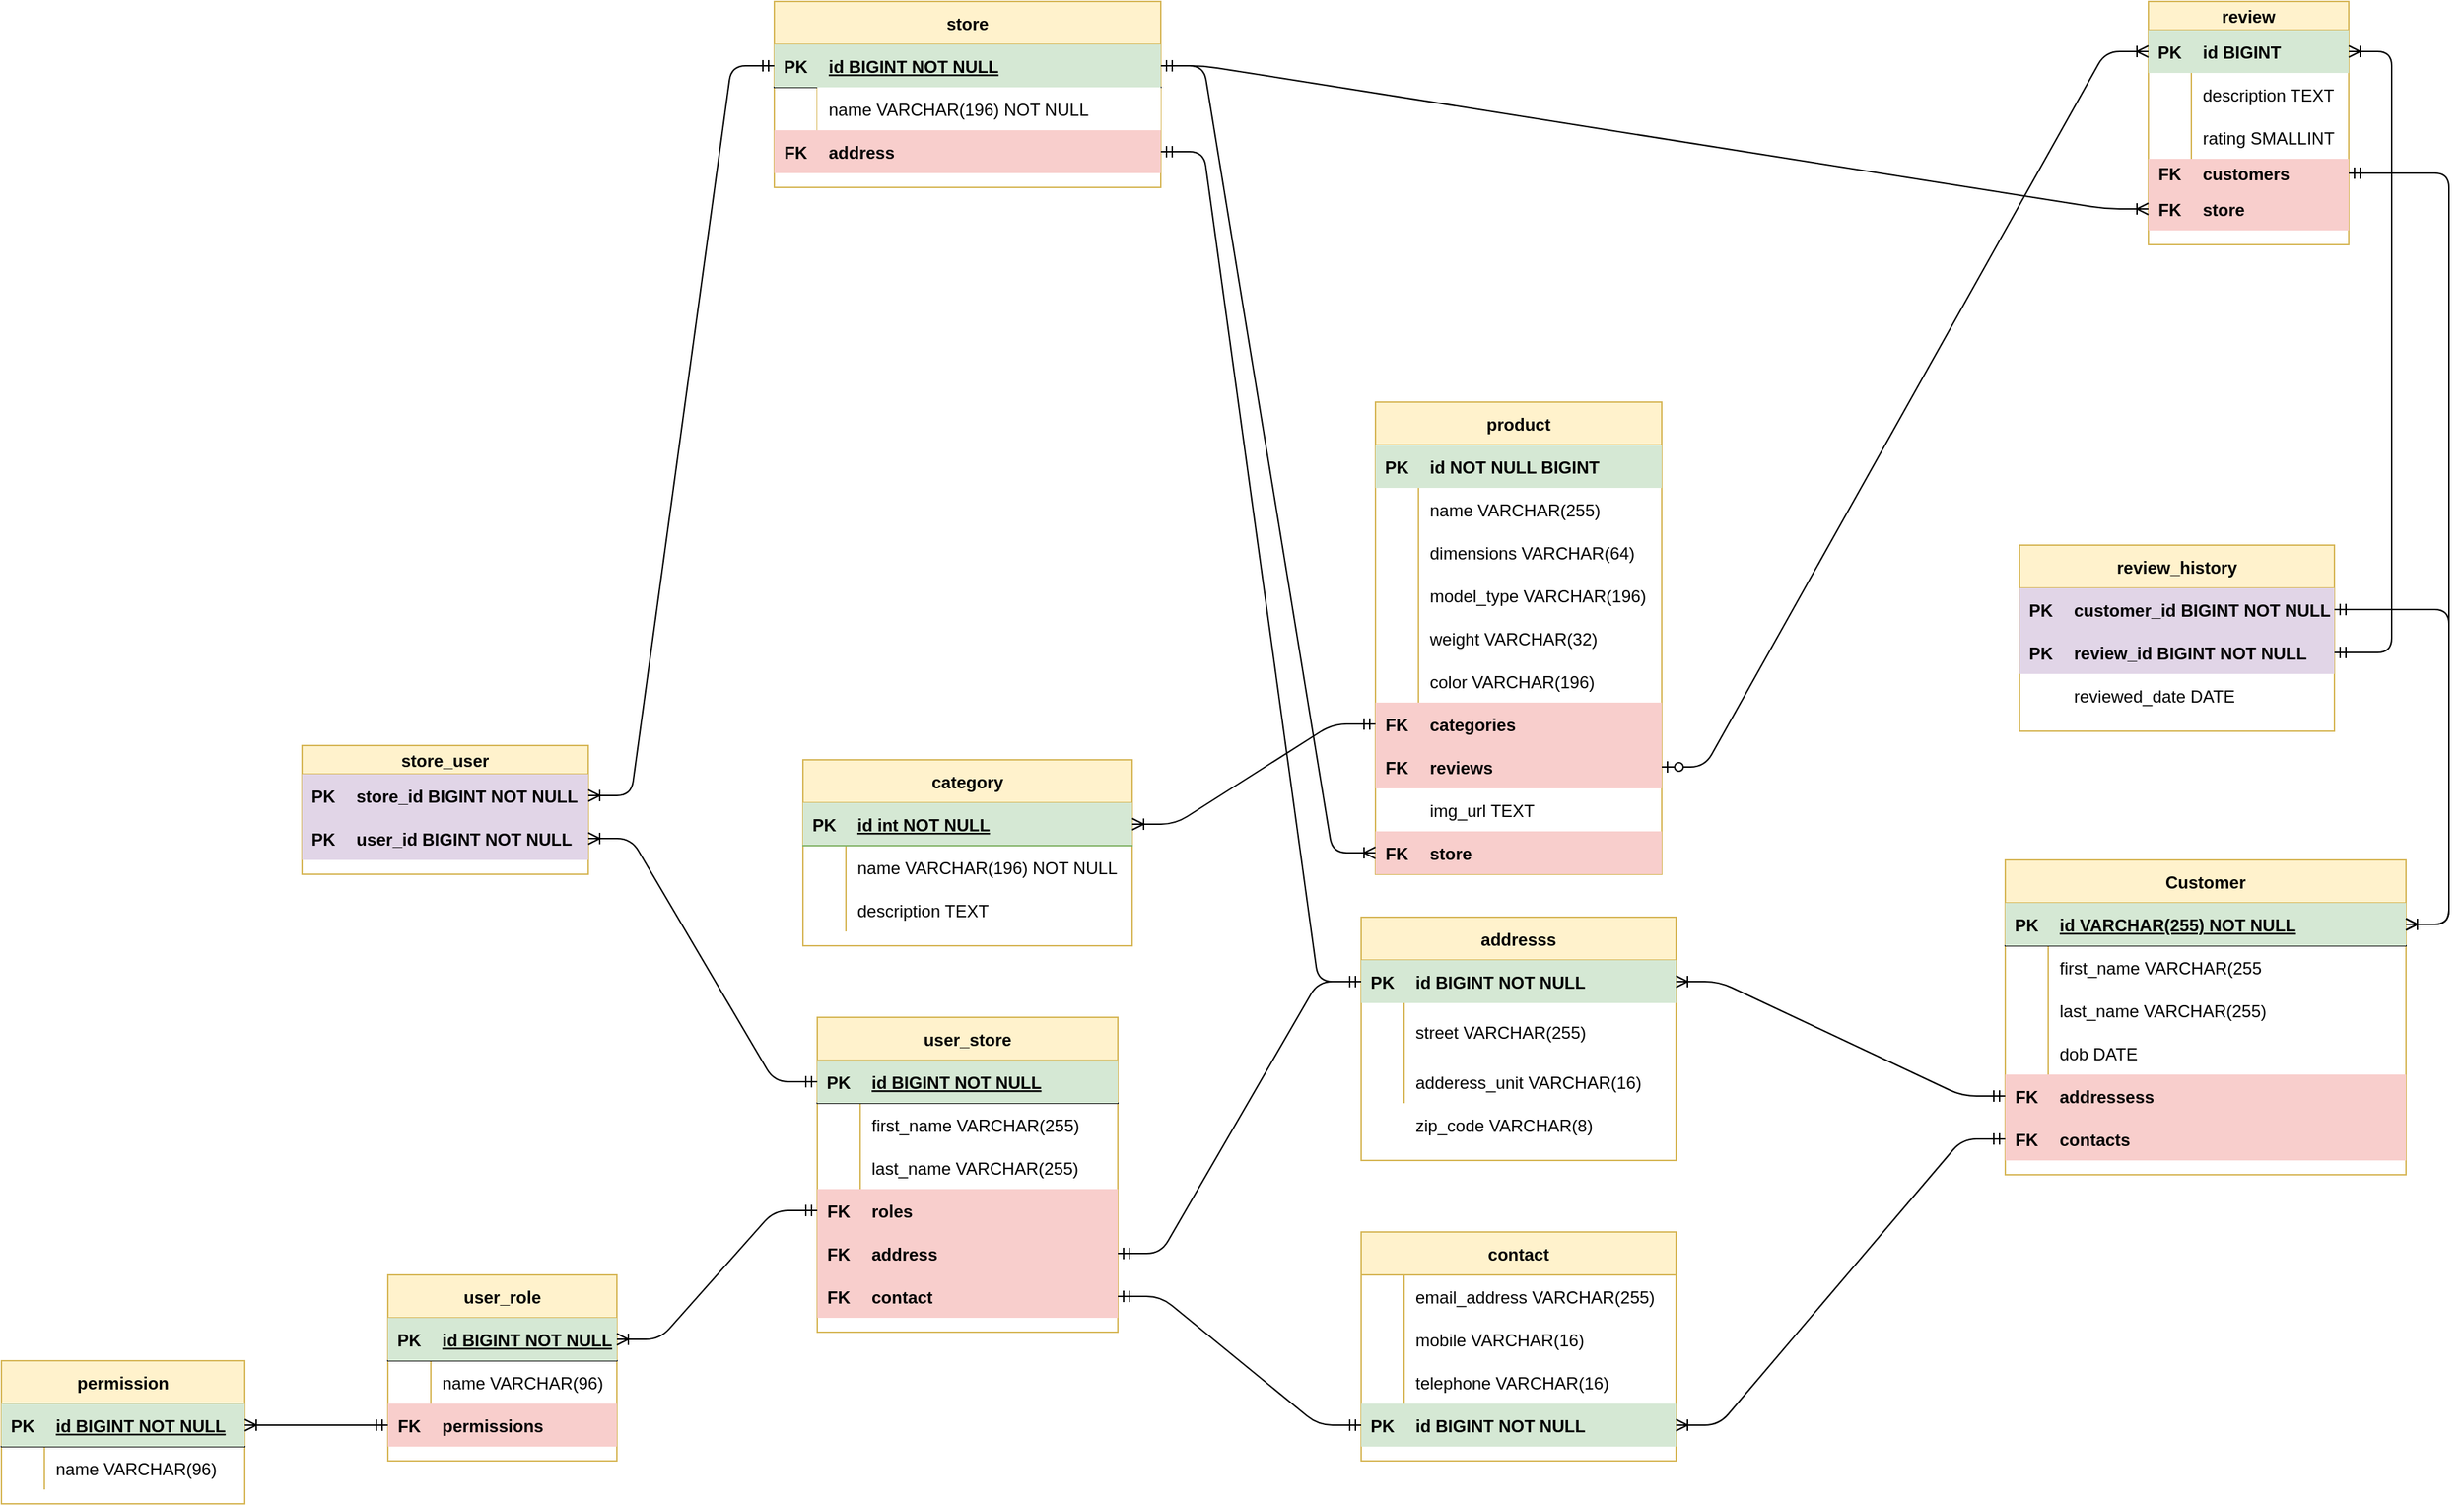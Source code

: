 <mxfile version="13.9.9" type="device"><diagram id="2jlcwQBsygNRrs9_Y77K" name="DB_Design"><mxGraphModel dx="3389" dy="2289" grid="1" gridSize="10" guides="1" tooltips="1" connect="1" arrows="1" fold="1" page="1" pageScale="1" pageWidth="850" pageHeight="1100" math="0" shadow="0"><root><mxCell id="0"/><mxCell id="1" parent="0"/><mxCell id="byvVROD0Q-H-dHgk9ZdR-1" value="Customer" style="shape=table;startSize=30;container=1;collapsible=1;childLayout=tableLayout;fixedRows=1;rowLines=0;fontStyle=1;align=center;resizeLast=1;fillColor=#fff2cc;strokeColor=#d6b656;" parent="1" vertex="1"><mxGeometry y="30" width="280" height="220" as="geometry"/></mxCell><mxCell id="byvVROD0Q-H-dHgk9ZdR-2" value="" style="shape=partialRectangle;collapsible=0;dropTarget=0;pointerEvents=0;fillColor=none;points=[[0,0.5],[1,0.5]];portConstraint=eastwest;top=0;left=0;right=0;bottom=1;" parent="byvVROD0Q-H-dHgk9ZdR-1" vertex="1"><mxGeometry y="30" width="280" height="30" as="geometry"/></mxCell><mxCell id="byvVROD0Q-H-dHgk9ZdR-3" value="PK" style="shape=partialRectangle;overflow=hidden;connectable=0;fillColor=#d5e8d4;top=0;left=0;bottom=0;right=0;fontStyle=1;strokeColor=#82b366;" parent="byvVROD0Q-H-dHgk9ZdR-2" vertex="1"><mxGeometry width="30" height="30" as="geometry"/></mxCell><mxCell id="byvVROD0Q-H-dHgk9ZdR-4" value="id VARCHAR(255) NOT NULL " style="shape=partialRectangle;overflow=hidden;connectable=0;fillColor=#d5e8d4;top=0;left=0;bottom=0;right=0;align=left;spacingLeft=6;fontStyle=5;strokeColor=#82b366;" parent="byvVROD0Q-H-dHgk9ZdR-2" vertex="1"><mxGeometry x="30" width="250" height="30" as="geometry"/></mxCell><mxCell id="byvVROD0Q-H-dHgk9ZdR-5" value="" style="shape=partialRectangle;collapsible=0;dropTarget=0;pointerEvents=0;fillColor=none;points=[[0,0.5],[1,0.5]];portConstraint=eastwest;top=0;left=0;right=0;bottom=0;" parent="byvVROD0Q-H-dHgk9ZdR-1" vertex="1"><mxGeometry y="60" width="280" height="30" as="geometry"/></mxCell><mxCell id="byvVROD0Q-H-dHgk9ZdR-6" value="" style="shape=partialRectangle;overflow=hidden;connectable=0;fillColor=none;top=0;left=0;bottom=0;right=0;" parent="byvVROD0Q-H-dHgk9ZdR-5" vertex="1"><mxGeometry width="30" height="30" as="geometry"/></mxCell><mxCell id="byvVROD0Q-H-dHgk9ZdR-7" value="first_name  VARCHAR(255" style="shape=partialRectangle;overflow=hidden;connectable=0;fillColor=none;top=0;left=0;bottom=0;right=0;align=left;spacingLeft=6;" parent="byvVROD0Q-H-dHgk9ZdR-5" vertex="1"><mxGeometry x="30" width="250" height="30" as="geometry"/></mxCell><mxCell id="byvVROD0Q-H-dHgk9ZdR-8" value="" style="shape=partialRectangle;collapsible=0;dropTarget=0;pointerEvents=0;fillColor=none;points=[[0,0.5],[1,0.5]];portConstraint=eastwest;top=0;left=0;right=0;bottom=0;" parent="byvVROD0Q-H-dHgk9ZdR-1" vertex="1"><mxGeometry y="90" width="280" height="30" as="geometry"/></mxCell><mxCell id="byvVROD0Q-H-dHgk9ZdR-9" value="" style="shape=partialRectangle;overflow=hidden;connectable=0;fillColor=none;top=0;left=0;bottom=0;right=0;" parent="byvVROD0Q-H-dHgk9ZdR-8" vertex="1"><mxGeometry width="30" height="30" as="geometry"/></mxCell><mxCell id="byvVROD0Q-H-dHgk9ZdR-10" value="last_name VARCHAR(255)" style="shape=partialRectangle;overflow=hidden;connectable=0;fillColor=none;top=0;left=0;bottom=0;right=0;align=left;spacingLeft=6;" parent="byvVROD0Q-H-dHgk9ZdR-8" vertex="1"><mxGeometry x="30" width="250" height="30" as="geometry"/></mxCell><mxCell id="byvVROD0Q-H-dHgk9ZdR-11" value="" style="shape=partialRectangle;collapsible=0;dropTarget=0;pointerEvents=0;fillColor=none;points=[[0,0.5],[1,0.5]];portConstraint=eastwest;top=0;left=0;right=0;bottom=0;" parent="byvVROD0Q-H-dHgk9ZdR-1" vertex="1"><mxGeometry y="120" width="280" height="30" as="geometry"/></mxCell><mxCell id="byvVROD0Q-H-dHgk9ZdR-12" value="" style="shape=partialRectangle;overflow=hidden;connectable=0;fillColor=none;top=0;left=0;bottom=0;right=0;" parent="byvVROD0Q-H-dHgk9ZdR-11" vertex="1"><mxGeometry width="30" height="30" as="geometry"/></mxCell><mxCell id="byvVROD0Q-H-dHgk9ZdR-13" value="dob DATE" style="shape=partialRectangle;overflow=hidden;connectable=0;fillColor=none;top=0;left=0;bottom=0;right=0;align=left;spacingLeft=6;" parent="byvVROD0Q-H-dHgk9ZdR-11" vertex="1"><mxGeometry x="30" width="250" height="30" as="geometry"/></mxCell><mxCell id="byvVROD0Q-H-dHgk9ZdR-14" value="" style="shape=partialRectangle;collapsible=0;dropTarget=0;pointerEvents=0;fillColor=none;points=[[0,0.5],[1,0.5]];portConstraint=eastwest;top=0;left=0;right=0;bottom=0;" parent="byvVROD0Q-H-dHgk9ZdR-1" vertex="1"><mxGeometry y="150" width="280" height="30" as="geometry"/></mxCell><mxCell id="byvVROD0Q-H-dHgk9ZdR-15" value="FK" style="shape=partialRectangle;overflow=hidden;connectable=0;fillColor=#f8cecc;top=0;left=0;bottom=0;right=0;fontStyle=1;strokeColor=#b85450;" parent="byvVROD0Q-H-dHgk9ZdR-14" vertex="1"><mxGeometry width="30" height="30" as="geometry"/></mxCell><mxCell id="byvVROD0Q-H-dHgk9ZdR-16" value="addressess" style="shape=partialRectangle;overflow=hidden;connectable=0;fillColor=#f8cecc;top=0;left=0;bottom=0;right=0;align=left;spacingLeft=6;strokeColor=#b85450;fontStyle=1" parent="byvVROD0Q-H-dHgk9ZdR-14" vertex="1"><mxGeometry x="30" width="250" height="30" as="geometry"/></mxCell><mxCell id="byvVROD0Q-H-dHgk9ZdR-17" value="" style="shape=partialRectangle;collapsible=0;dropTarget=0;pointerEvents=0;fillColor=none;points=[[0,0.5],[1,0.5]];portConstraint=eastwest;top=0;left=0;right=0;bottom=0;" parent="byvVROD0Q-H-dHgk9ZdR-1" vertex="1"><mxGeometry y="180" width="280" height="30" as="geometry"/></mxCell><mxCell id="byvVROD0Q-H-dHgk9ZdR-18" value="FK" style="shape=partialRectangle;overflow=hidden;connectable=0;fillColor=#f8cecc;top=0;left=0;bottom=0;right=0;fontStyle=1;strokeColor=#b85450;" parent="byvVROD0Q-H-dHgk9ZdR-17" vertex="1"><mxGeometry width="30" height="30" as="geometry"/></mxCell><mxCell id="byvVROD0Q-H-dHgk9ZdR-19" value="contacts" style="shape=partialRectangle;overflow=hidden;connectable=0;fillColor=#f8cecc;top=0;left=0;bottom=0;right=0;align=left;spacingLeft=6;strokeColor=#b85450;fontStyle=1" parent="byvVROD0Q-H-dHgk9ZdR-17" vertex="1"><mxGeometry x="30" width="250" height="30" as="geometry"/></mxCell><mxCell id="byvVROD0Q-H-dHgk9ZdR-20" value="addresss" style="shape=table;startSize=30;container=1;collapsible=1;childLayout=tableLayout;fixedRows=1;rowLines=0;fontStyle=1;align=center;resizeLast=1;fillColor=#fff2cc;strokeColor=#d6b656;" parent="1" vertex="1"><mxGeometry x="-450" y="70" width="220" height="170" as="geometry"/></mxCell><mxCell id="byvVROD0Q-H-dHgk9ZdR-21" value="" style="shape=partialRectangle;collapsible=0;dropTarget=0;pointerEvents=0;fillColor=none;points=[[0,0.5],[1,0.5]];portConstraint=eastwest;top=0;left=0;right=0;bottom=0;" parent="byvVROD0Q-H-dHgk9ZdR-20" vertex="1"><mxGeometry y="30" width="220" height="30" as="geometry"/></mxCell><mxCell id="byvVROD0Q-H-dHgk9ZdR-22" value="PK" style="shape=partialRectangle;overflow=hidden;connectable=0;fillColor=#d5e8d4;top=0;left=0;bottom=0;right=0;fontStyle=1;strokeColor=#82b366;" parent="byvVROD0Q-H-dHgk9ZdR-21" vertex="1"><mxGeometry width="30" height="30" as="geometry"/></mxCell><mxCell id="byvVROD0Q-H-dHgk9ZdR-23" value="id BIGINT NOT NULL" style="shape=partialRectangle;overflow=hidden;connectable=0;fillColor=#d5e8d4;top=0;left=0;bottom=0;right=0;align=left;spacingLeft=6;fontStyle=1;strokeColor=#82b366;" parent="byvVROD0Q-H-dHgk9ZdR-21" vertex="1"><mxGeometry x="30" width="190" height="30" as="geometry"/></mxCell><mxCell id="byvVROD0Q-H-dHgk9ZdR-24" value="" style="shape=partialRectangle;collapsible=0;dropTarget=0;pointerEvents=0;fillColor=none;points=[[0,0.5],[1,0.5]];portConstraint=eastwest;top=0;left=0;right=0;bottom=0;" parent="byvVROD0Q-H-dHgk9ZdR-20" vertex="1"><mxGeometry y="60" width="220" height="40" as="geometry"/></mxCell><mxCell id="byvVROD0Q-H-dHgk9ZdR-25" value="" style="shape=partialRectangle;overflow=hidden;connectable=0;fillColor=none;top=0;left=0;bottom=0;right=0;" parent="byvVROD0Q-H-dHgk9ZdR-24" vertex="1"><mxGeometry width="30" height="40" as="geometry"/></mxCell><mxCell id="byvVROD0Q-H-dHgk9ZdR-26" value="street VARCHAR(255)" style="shape=partialRectangle;overflow=hidden;connectable=0;fillColor=none;top=0;left=0;bottom=0;right=0;align=left;spacingLeft=6;" parent="byvVROD0Q-H-dHgk9ZdR-24" vertex="1"><mxGeometry x="30" width="190" height="40" as="geometry"/></mxCell><mxCell id="byvVROD0Q-H-dHgk9ZdR-27" value="" style="shape=partialRectangle;collapsible=0;dropTarget=0;pointerEvents=0;fillColor=none;points=[[0,0.5],[1,0.5]];portConstraint=eastwest;top=0;left=0;right=0;bottom=0;" parent="byvVROD0Q-H-dHgk9ZdR-20" vertex="1"><mxGeometry y="100" width="220" height="30" as="geometry"/></mxCell><mxCell id="byvVROD0Q-H-dHgk9ZdR-28" value="" style="shape=partialRectangle;overflow=hidden;connectable=0;fillColor=none;top=0;left=0;bottom=0;right=0;" parent="byvVROD0Q-H-dHgk9ZdR-27" vertex="1"><mxGeometry width="30" height="30" as="geometry"/></mxCell><mxCell id="byvVROD0Q-H-dHgk9ZdR-29" value="adderess_unit VARCHAR(16)" style="shape=partialRectangle;overflow=hidden;connectable=0;fillColor=none;top=0;left=0;bottom=0;right=0;align=left;spacingLeft=6;" parent="byvVROD0Q-H-dHgk9ZdR-27" vertex="1"><mxGeometry x="30" width="190" height="30" as="geometry"/></mxCell><mxCell id="byvVROD0Q-H-dHgk9ZdR-30" value="contact" style="shape=table;startSize=30;container=1;collapsible=1;childLayout=tableLayout;fixedRows=1;rowLines=0;fontStyle=1;align=center;resizeLast=1;fillColor=#fff2cc;strokeColor=#d6b656;" parent="1" vertex="1"><mxGeometry x="-450" y="290" width="220" height="160" as="geometry"/></mxCell><mxCell id="byvVROD0Q-H-dHgk9ZdR-31" value="" style="shape=partialRectangle;collapsible=0;dropTarget=0;pointerEvents=0;fillColor=none;points=[[0,0.5],[1,0.5]];portConstraint=eastwest;top=0;left=0;right=0;bottom=0;" parent="byvVROD0Q-H-dHgk9ZdR-30" vertex="1"><mxGeometry y="30" width="220" height="30" as="geometry"/></mxCell><mxCell id="byvVROD0Q-H-dHgk9ZdR-32" value="" style="shape=partialRectangle;overflow=hidden;connectable=0;fillColor=none;top=0;left=0;bottom=0;right=0;" parent="byvVROD0Q-H-dHgk9ZdR-31" vertex="1"><mxGeometry width="30" height="30" as="geometry"/></mxCell><mxCell id="byvVROD0Q-H-dHgk9ZdR-33" value="email_address VARCHAR(255)" style="shape=partialRectangle;overflow=hidden;connectable=0;fillColor=none;top=0;left=0;bottom=0;right=0;align=left;spacingLeft=6;" parent="byvVROD0Q-H-dHgk9ZdR-31" vertex="1"><mxGeometry x="30" width="190" height="30" as="geometry"/></mxCell><mxCell id="byvVROD0Q-H-dHgk9ZdR-34" value="" style="shape=partialRectangle;collapsible=0;dropTarget=0;pointerEvents=0;fillColor=none;points=[[0,0.5],[1,0.5]];portConstraint=eastwest;top=0;left=0;right=0;bottom=0;" parent="byvVROD0Q-H-dHgk9ZdR-30" vertex="1"><mxGeometry y="60" width="220" height="30" as="geometry"/></mxCell><mxCell id="byvVROD0Q-H-dHgk9ZdR-35" value="" style="shape=partialRectangle;overflow=hidden;connectable=0;fillColor=none;top=0;left=0;bottom=0;right=0;" parent="byvVROD0Q-H-dHgk9ZdR-34" vertex="1"><mxGeometry width="30" height="30" as="geometry"/></mxCell><mxCell id="byvVROD0Q-H-dHgk9ZdR-36" value="mobile VARCHAR(16)" style="shape=partialRectangle;overflow=hidden;connectable=0;fillColor=none;top=0;left=0;bottom=0;right=0;align=left;spacingLeft=6;" parent="byvVROD0Q-H-dHgk9ZdR-34" vertex="1"><mxGeometry x="30" width="190" height="30" as="geometry"/></mxCell><mxCell id="byvVROD0Q-H-dHgk9ZdR-37" value="" style="shape=partialRectangle;collapsible=0;dropTarget=0;pointerEvents=0;fillColor=none;points=[[0,0.5],[1,0.5]];portConstraint=eastwest;top=0;left=0;right=0;bottom=0;" parent="byvVROD0Q-H-dHgk9ZdR-30" vertex="1"><mxGeometry y="90" width="220" height="30" as="geometry"/></mxCell><mxCell id="byvVROD0Q-H-dHgk9ZdR-38" value="" style="shape=partialRectangle;overflow=hidden;connectable=0;fillColor=none;top=0;left=0;bottom=0;right=0;" parent="byvVROD0Q-H-dHgk9ZdR-37" vertex="1"><mxGeometry width="30" height="30" as="geometry"/></mxCell><mxCell id="byvVROD0Q-H-dHgk9ZdR-39" value="telephone VARCHAR(16)" style="shape=partialRectangle;overflow=hidden;connectable=0;fillColor=none;top=0;left=0;bottom=0;right=0;align=left;spacingLeft=6;" parent="byvVROD0Q-H-dHgk9ZdR-37" vertex="1"><mxGeometry x="30" width="190" height="30" as="geometry"/></mxCell><mxCell id="byvVROD0Q-H-dHgk9ZdR-40" value="" style="shape=partialRectangle;collapsible=0;dropTarget=0;pointerEvents=0;fillColor=none;points=[[0,0.5],[1,0.5]];portConstraint=eastwest;top=0;left=0;right=0;bottom=0;" parent="byvVROD0Q-H-dHgk9ZdR-30" vertex="1"><mxGeometry y="120" width="220" height="30" as="geometry"/></mxCell><mxCell id="byvVROD0Q-H-dHgk9ZdR-41" value="PK" style="shape=partialRectangle;overflow=hidden;connectable=0;fillColor=#d5e8d4;top=0;left=0;bottom=0;right=0;fontStyle=1;strokeColor=#82b366;" parent="byvVROD0Q-H-dHgk9ZdR-40" vertex="1"><mxGeometry width="30" height="30" as="geometry"/></mxCell><mxCell id="byvVROD0Q-H-dHgk9ZdR-42" value="id BIGINT NOT NULL" style="shape=partialRectangle;overflow=hidden;connectable=0;fillColor=#d5e8d4;top=0;left=0;bottom=0;right=0;align=left;spacingLeft=6;fontStyle=1;strokeColor=#82b366;" parent="byvVROD0Q-H-dHgk9ZdR-40" vertex="1"><mxGeometry x="30" width="190" height="30" as="geometry"/></mxCell><mxCell id="byvVROD0Q-H-dHgk9ZdR-43" value="product" style="shape=table;startSize=30;container=1;collapsible=1;childLayout=tableLayout;fixedRows=1;rowLines=0;fontStyle=1;align=center;resizeLast=1;fillColor=#fff2cc;strokeColor=#d6b656;" parent="1" vertex="1"><mxGeometry x="-440" y="-290" width="200" height="330" as="geometry"/></mxCell><mxCell id="byvVROD0Q-H-dHgk9ZdR-44" value="" style="shape=partialRectangle;collapsible=0;dropTarget=0;pointerEvents=0;fillColor=none;points=[[0,0.5],[1,0.5]];portConstraint=eastwest;top=0;left=0;right=0;bottom=0;" parent="byvVROD0Q-H-dHgk9ZdR-43" vertex="1"><mxGeometry y="30" width="200" height="30" as="geometry"/></mxCell><mxCell id="byvVROD0Q-H-dHgk9ZdR-45" value="PK" style="shape=partialRectangle;overflow=hidden;connectable=0;fillColor=#d5e8d4;top=0;left=0;bottom=0;right=0;fontStyle=1;strokeColor=#82b366;" parent="byvVROD0Q-H-dHgk9ZdR-44" vertex="1"><mxGeometry width="30" height="30" as="geometry"/></mxCell><mxCell id="byvVROD0Q-H-dHgk9ZdR-46" value="id NOT NULL BIGINT" style="shape=partialRectangle;overflow=hidden;connectable=0;fillColor=#d5e8d4;top=0;left=0;bottom=0;right=0;align=left;spacingLeft=6;fontStyle=1;strokeColor=#82b366;" parent="byvVROD0Q-H-dHgk9ZdR-44" vertex="1"><mxGeometry x="30" width="170" height="30" as="geometry"/></mxCell><mxCell id="byvVROD0Q-H-dHgk9ZdR-47" value="" style="shape=partialRectangle;collapsible=0;dropTarget=0;pointerEvents=0;fillColor=none;points=[[0,0.5],[1,0.5]];portConstraint=eastwest;top=0;left=0;right=0;bottom=0;" parent="byvVROD0Q-H-dHgk9ZdR-43" vertex="1"><mxGeometry y="60" width="200" height="30" as="geometry"/></mxCell><mxCell id="byvVROD0Q-H-dHgk9ZdR-48" value="" style="shape=partialRectangle;overflow=hidden;connectable=0;fillColor=none;top=0;left=0;bottom=0;right=0;" parent="byvVROD0Q-H-dHgk9ZdR-47" vertex="1"><mxGeometry width="30" height="30" as="geometry"/></mxCell><mxCell id="byvVROD0Q-H-dHgk9ZdR-49" value="name VARCHAR(255)" style="shape=partialRectangle;overflow=hidden;connectable=0;fillColor=none;top=0;left=0;bottom=0;right=0;align=left;spacingLeft=6;" parent="byvVROD0Q-H-dHgk9ZdR-47" vertex="1"><mxGeometry x="30" width="170" height="30" as="geometry"/></mxCell><mxCell id="byvVROD0Q-H-dHgk9ZdR-50" value="" style="shape=partialRectangle;collapsible=0;dropTarget=0;pointerEvents=0;fillColor=none;points=[[0,0.5],[1,0.5]];portConstraint=eastwest;top=0;left=0;right=0;bottom=0;" parent="byvVROD0Q-H-dHgk9ZdR-43" vertex="1"><mxGeometry y="90" width="200" height="30" as="geometry"/></mxCell><mxCell id="byvVROD0Q-H-dHgk9ZdR-51" value="" style="shape=partialRectangle;overflow=hidden;connectable=0;fillColor=none;top=0;left=0;bottom=0;right=0;" parent="byvVROD0Q-H-dHgk9ZdR-50" vertex="1"><mxGeometry width="30" height="30" as="geometry"/></mxCell><mxCell id="byvVROD0Q-H-dHgk9ZdR-52" value="dimensions VARCHAR(64)" style="shape=partialRectangle;overflow=hidden;connectable=0;fillColor=none;top=0;left=0;bottom=0;right=0;align=left;spacingLeft=6;" parent="byvVROD0Q-H-dHgk9ZdR-50" vertex="1"><mxGeometry x="30" width="170" height="30" as="geometry"/></mxCell><mxCell id="byvVROD0Q-H-dHgk9ZdR-53" value="" style="shape=partialRectangle;collapsible=0;dropTarget=0;pointerEvents=0;fillColor=none;points=[[0,0.5],[1,0.5]];portConstraint=eastwest;top=0;left=0;right=0;bottom=0;" parent="byvVROD0Q-H-dHgk9ZdR-43" vertex="1"><mxGeometry y="120" width="200" height="30" as="geometry"/></mxCell><mxCell id="byvVROD0Q-H-dHgk9ZdR-54" value="" style="shape=partialRectangle;overflow=hidden;connectable=0;fillColor=none;top=0;left=0;bottom=0;right=0;" parent="byvVROD0Q-H-dHgk9ZdR-53" vertex="1"><mxGeometry width="30" height="30" as="geometry"/></mxCell><mxCell id="byvVROD0Q-H-dHgk9ZdR-55" value="model_type VARCHAR(196)" style="shape=partialRectangle;overflow=hidden;connectable=0;fillColor=none;top=0;left=0;bottom=0;right=0;align=left;spacingLeft=6;" parent="byvVROD0Q-H-dHgk9ZdR-53" vertex="1"><mxGeometry x="30" width="170" height="30" as="geometry"/></mxCell><mxCell id="byvVROD0Q-H-dHgk9ZdR-56" value="" style="shape=partialRectangle;collapsible=0;dropTarget=0;pointerEvents=0;fillColor=none;points=[[0,0.5],[1,0.5]];portConstraint=eastwest;top=0;left=0;right=0;bottom=0;" parent="byvVROD0Q-H-dHgk9ZdR-43" vertex="1"><mxGeometry y="150" width="200" height="30" as="geometry"/></mxCell><mxCell id="byvVROD0Q-H-dHgk9ZdR-57" value="" style="shape=partialRectangle;overflow=hidden;connectable=0;fillColor=none;top=0;left=0;bottom=0;right=0;" parent="byvVROD0Q-H-dHgk9ZdR-56" vertex="1"><mxGeometry width="30" height="30" as="geometry"/></mxCell><mxCell id="byvVROD0Q-H-dHgk9ZdR-58" value="weight VARCHAR(32)" style="shape=partialRectangle;overflow=hidden;connectable=0;fillColor=none;top=0;left=0;bottom=0;right=0;align=left;spacingLeft=6;" parent="byvVROD0Q-H-dHgk9ZdR-56" vertex="1"><mxGeometry x="30" width="170" height="30" as="geometry"/></mxCell><mxCell id="byvVROD0Q-H-dHgk9ZdR-59" value="" style="shape=partialRectangle;collapsible=0;dropTarget=0;pointerEvents=0;fillColor=none;points=[[0,0.5],[1,0.5]];portConstraint=eastwest;top=0;left=0;right=0;bottom=0;" parent="byvVROD0Q-H-dHgk9ZdR-43" vertex="1"><mxGeometry y="180" width="200" height="30" as="geometry"/></mxCell><mxCell id="byvVROD0Q-H-dHgk9ZdR-60" value="" style="shape=partialRectangle;overflow=hidden;connectable=0;fillColor=none;top=0;left=0;bottom=0;right=0;" parent="byvVROD0Q-H-dHgk9ZdR-59" vertex="1"><mxGeometry width="30" height="30" as="geometry"/></mxCell><mxCell id="byvVROD0Q-H-dHgk9ZdR-61" value="color VARCHAR(196)" style="shape=partialRectangle;overflow=hidden;connectable=0;fillColor=none;top=0;left=0;bottom=0;right=0;align=left;spacingLeft=6;" parent="byvVROD0Q-H-dHgk9ZdR-59" vertex="1"><mxGeometry x="30" width="170" height="30" as="geometry"/></mxCell><mxCell id="byvVROD0Q-H-dHgk9ZdR-62" value="review" style="shape=table;startSize=20;container=1;collapsible=1;childLayout=tableLayout;fixedRows=1;rowLines=0;fontStyle=1;align=center;resizeLast=1;fillColor=#fff2cc;strokeColor=#d6b656;" parent="1" vertex="1"><mxGeometry x="100" y="-570" width="140" height="170" as="geometry"/></mxCell><mxCell id="byvVROD0Q-H-dHgk9ZdR-63" value="" style="shape=partialRectangle;collapsible=0;dropTarget=0;pointerEvents=0;fillColor=#d5e8d4;points=[[0,0.5],[1,0.5]];portConstraint=eastwest;top=0;left=0;right=0;bottom=0;strokeColor=#82b366;" parent="byvVROD0Q-H-dHgk9ZdR-62" vertex="1"><mxGeometry y="20" width="140" height="30" as="geometry"/></mxCell><mxCell id="byvVROD0Q-H-dHgk9ZdR-64" value="PK" style="shape=partialRectangle;overflow=hidden;connectable=0;fillColor=none;top=0;left=0;bottom=0;right=0;fontStyle=1" parent="byvVROD0Q-H-dHgk9ZdR-63" vertex="1"><mxGeometry width="30" height="30" as="geometry"/></mxCell><mxCell id="byvVROD0Q-H-dHgk9ZdR-65" value="id BIGINT" style="shape=partialRectangle;overflow=hidden;connectable=0;fillColor=none;top=0;left=0;bottom=0;right=0;align=left;spacingLeft=6;fontStyle=1" parent="byvVROD0Q-H-dHgk9ZdR-63" vertex="1"><mxGeometry x="30" width="110" height="30" as="geometry"/></mxCell><mxCell id="byvVROD0Q-H-dHgk9ZdR-66" value="" style="shape=partialRectangle;collapsible=0;dropTarget=0;pointerEvents=0;fillColor=none;points=[[0,0.5],[1,0.5]];portConstraint=eastwest;top=0;left=0;right=0;bottom=0;" parent="byvVROD0Q-H-dHgk9ZdR-62" vertex="1"><mxGeometry y="50" width="140" height="30" as="geometry"/></mxCell><mxCell id="byvVROD0Q-H-dHgk9ZdR-67" value="" style="shape=partialRectangle;overflow=hidden;connectable=0;fillColor=none;top=0;left=0;bottom=0;right=0;" parent="byvVROD0Q-H-dHgk9ZdR-66" vertex="1"><mxGeometry width="30" height="30" as="geometry"/></mxCell><mxCell id="byvVROD0Q-H-dHgk9ZdR-68" value="description TEXT" style="shape=partialRectangle;overflow=hidden;connectable=0;fillColor=none;top=0;left=0;bottom=0;right=0;align=left;spacingLeft=6;" parent="byvVROD0Q-H-dHgk9ZdR-66" vertex="1"><mxGeometry x="30" width="110" height="30" as="geometry"/></mxCell><mxCell id="byvVROD0Q-H-dHgk9ZdR-69" value="" style="shape=partialRectangle;collapsible=0;dropTarget=0;pointerEvents=0;fillColor=none;points=[[0,0.5],[1,0.5]];portConstraint=eastwest;top=0;left=0;right=0;bottom=0;" parent="byvVROD0Q-H-dHgk9ZdR-62" vertex="1"><mxGeometry y="80" width="140" height="30" as="geometry"/></mxCell><mxCell id="byvVROD0Q-H-dHgk9ZdR-70" value="" style="shape=partialRectangle;overflow=hidden;connectable=0;fillColor=none;top=0;left=0;bottom=0;right=0;" parent="byvVROD0Q-H-dHgk9ZdR-69" vertex="1"><mxGeometry width="30" height="30" as="geometry"/></mxCell><mxCell id="byvVROD0Q-H-dHgk9ZdR-71" value="rating SMALLINT" style="shape=partialRectangle;overflow=hidden;connectable=0;fillColor=none;top=0;left=0;bottom=0;right=0;align=left;spacingLeft=6;" parent="byvVROD0Q-H-dHgk9ZdR-69" vertex="1"><mxGeometry x="30" width="110" height="30" as="geometry"/></mxCell><mxCell id="byvVROD0Q-H-dHgk9ZdR-72" value="" style="shape=partialRectangle;collapsible=0;dropTarget=0;pointerEvents=0;fillColor=none;points=[[0,0.5],[1,0.5]];portConstraint=eastwest;top=0;left=0;right=0;bottom=0;" parent="byvVROD0Q-H-dHgk9ZdR-62" vertex="1"><mxGeometry y="110" width="140" height="20" as="geometry"/></mxCell><mxCell id="byvVROD0Q-H-dHgk9ZdR-73" value="FK" style="shape=partialRectangle;overflow=hidden;connectable=0;fillColor=#f8cecc;top=0;left=0;bottom=0;right=0;strokeColor=#b85450;fontStyle=1" parent="byvVROD0Q-H-dHgk9ZdR-72" vertex="1"><mxGeometry width="30" height="20" as="geometry"/></mxCell><mxCell id="byvVROD0Q-H-dHgk9ZdR-74" value="customers" style="shape=partialRectangle;overflow=hidden;connectable=0;fillColor=#f8cecc;top=0;left=0;bottom=0;right=0;align=left;spacingLeft=6;strokeColor=#b85450;fontStyle=1" parent="byvVROD0Q-H-dHgk9ZdR-72" vertex="1"><mxGeometry x="30" width="110" height="20" as="geometry"/></mxCell><mxCell id="byvVROD0Q-H-dHgk9ZdR-78" value="" style="edgeStyle=entityRelationEdgeStyle;fontSize=12;html=1;endArrow=ERoneToMany;startArrow=ERmandOne;exitX=0;exitY=0.5;exitDx=0;exitDy=0;entryX=1;entryY=0.5;entryDx=0;entryDy=0;" parent="1" source="byvVROD0Q-H-dHgk9ZdR-14" target="byvVROD0Q-H-dHgk9ZdR-21" edge="1"><mxGeometry width="100" height="100" relative="1" as="geometry"><mxPoint x="380" y="380" as="sourcePoint"/><mxPoint x="-90" y="90" as="targetPoint"/></mxGeometry></mxCell><mxCell id="byvVROD0Q-H-dHgk9ZdR-79" value="" style="edgeStyle=entityRelationEdgeStyle;fontSize=12;html=1;endArrow=ERoneToMany;startArrow=ERmandOne;exitX=0;exitY=0.5;exitDx=0;exitDy=0;entryX=1;entryY=0.5;entryDx=0;entryDy=0;" parent="1" source="byvVROD0Q-H-dHgk9ZdR-17" target="byvVROD0Q-H-dHgk9ZdR-40" edge="1"><mxGeometry width="100" height="100" relative="1" as="geometry"><mxPoint x="460" y="85" as="sourcePoint"/><mxPoint x="-90" y="400" as="targetPoint"/></mxGeometry></mxCell><mxCell id="byvVROD0Q-H-dHgk9ZdR-87" value="" style="edgeStyle=entityRelationEdgeStyle;fontSize=12;html=1;endArrow=ERoneToMany;startArrow=ERmandOne;" parent="1" source="byvVROD0Q-H-dHgk9ZdR-72" target="byvVROD0Q-H-dHgk9ZdR-2" edge="1"><mxGeometry width="100" height="100" relative="1" as="geometry"><mxPoint x="280" y="75" as="sourcePoint"/><mxPoint x="400" y="-290" as="targetPoint"/></mxGeometry></mxCell><mxCell id="byvVROD0Q-H-dHgk9ZdR-88" value="" style="edgeStyle=entityRelationEdgeStyle;fontSize=12;html=1;endArrow=ERoneToMany;startArrow=ERzeroToOne;entryX=0;entryY=0.5;entryDx=0;entryDy=0;" parent="1" source="byvVROD0Q-H-dHgk9ZdR-160" target="byvVROD0Q-H-dHgk9ZdR-63" edge="1"><mxGeometry width="100" height="100" relative="1" as="geometry"><mxPoint x="10" y="100" as="sourcePoint"/><mxPoint x="40" y="-275.0" as="targetPoint"/></mxGeometry></mxCell><mxCell id="byvVROD0Q-H-dHgk9ZdR-89" value="user_store" style="shape=table;startSize=30;container=1;collapsible=1;childLayout=tableLayout;fixedRows=1;rowLines=0;fontStyle=1;align=center;resizeLast=1;fillColor=#fff2cc;strokeColor=#d6b656;" parent="1" vertex="1"><mxGeometry x="-830" y="140" width="210" height="220" as="geometry"/></mxCell><mxCell id="byvVROD0Q-H-dHgk9ZdR-90" value="" style="shape=partialRectangle;collapsible=0;dropTarget=0;pointerEvents=0;fillColor=none;points=[[0,0.5],[1,0.5]];portConstraint=eastwest;top=0;left=0;right=0;bottom=1;" parent="byvVROD0Q-H-dHgk9ZdR-89" vertex="1"><mxGeometry y="30" width="210" height="30" as="geometry"/></mxCell><mxCell id="byvVROD0Q-H-dHgk9ZdR-91" value="PK" style="shape=partialRectangle;overflow=hidden;connectable=0;fillColor=#d5e8d4;top=0;left=0;bottom=0;right=0;fontStyle=1;strokeColor=#82b366;" parent="byvVROD0Q-H-dHgk9ZdR-90" vertex="1"><mxGeometry width="30" height="30" as="geometry"/></mxCell><mxCell id="byvVROD0Q-H-dHgk9ZdR-92" value="id BIGINT NOT NULL " style="shape=partialRectangle;overflow=hidden;connectable=0;fillColor=#d5e8d4;top=0;left=0;bottom=0;right=0;align=left;spacingLeft=6;fontStyle=5;strokeColor=#82b366;" parent="byvVROD0Q-H-dHgk9ZdR-90" vertex="1"><mxGeometry x="30" width="180" height="30" as="geometry"/></mxCell><mxCell id="byvVROD0Q-H-dHgk9ZdR-93" value="" style="shape=partialRectangle;collapsible=0;dropTarget=0;pointerEvents=0;fillColor=none;points=[[0,0.5],[1,0.5]];portConstraint=eastwest;top=0;left=0;right=0;bottom=0;" parent="byvVROD0Q-H-dHgk9ZdR-89" vertex="1"><mxGeometry y="60" width="210" height="30" as="geometry"/></mxCell><mxCell id="byvVROD0Q-H-dHgk9ZdR-94" value="" style="shape=partialRectangle;overflow=hidden;connectable=0;fillColor=none;top=0;left=0;bottom=0;right=0;" parent="byvVROD0Q-H-dHgk9ZdR-93" vertex="1"><mxGeometry width="30" height="30" as="geometry"/></mxCell><mxCell id="byvVROD0Q-H-dHgk9ZdR-95" value="first_name VARCHAR(255)" style="shape=partialRectangle;overflow=hidden;connectable=0;fillColor=none;top=0;left=0;bottom=0;right=0;align=left;spacingLeft=6;" parent="byvVROD0Q-H-dHgk9ZdR-93" vertex="1"><mxGeometry x="30" width="180" height="30" as="geometry"/></mxCell><mxCell id="byvVROD0Q-H-dHgk9ZdR-96" value="" style="shape=partialRectangle;collapsible=0;dropTarget=0;pointerEvents=0;fillColor=none;points=[[0,0.5],[1,0.5]];portConstraint=eastwest;top=0;left=0;right=0;bottom=0;" parent="byvVROD0Q-H-dHgk9ZdR-89" vertex="1"><mxGeometry y="90" width="210" height="30" as="geometry"/></mxCell><mxCell id="byvVROD0Q-H-dHgk9ZdR-97" value="" style="shape=partialRectangle;overflow=hidden;connectable=0;fillColor=none;top=0;left=0;bottom=0;right=0;" parent="byvVROD0Q-H-dHgk9ZdR-96" vertex="1"><mxGeometry width="30" height="30" as="geometry"/></mxCell><mxCell id="byvVROD0Q-H-dHgk9ZdR-98" value="last_name VARCHAR(255)" style="shape=partialRectangle;overflow=hidden;connectable=0;fillColor=none;top=0;left=0;bottom=0;right=0;align=left;spacingLeft=6;" parent="byvVROD0Q-H-dHgk9ZdR-96" vertex="1"><mxGeometry x="30" width="180" height="30" as="geometry"/></mxCell><mxCell id="byvVROD0Q-H-dHgk9ZdR-99" value="" style="shape=partialRectangle;collapsible=0;dropTarget=0;pointerEvents=0;fillColor=none;points=[[0,0.5],[1,0.5]];portConstraint=eastwest;top=0;left=0;right=0;bottom=0;" parent="byvVROD0Q-H-dHgk9ZdR-89" vertex="1"><mxGeometry y="120" width="210" height="30" as="geometry"/></mxCell><mxCell id="byvVROD0Q-H-dHgk9ZdR-100" value="FK" style="shape=partialRectangle;overflow=hidden;connectable=0;fillColor=#f8cecc;top=0;left=0;bottom=0;right=0;strokeColor=#b85450;fontStyle=1" parent="byvVROD0Q-H-dHgk9ZdR-99" vertex="1"><mxGeometry width="30" height="30" as="geometry"/></mxCell><mxCell id="byvVROD0Q-H-dHgk9ZdR-101" value="roles" style="shape=partialRectangle;overflow=hidden;connectable=0;fillColor=#f8cecc;top=0;left=0;bottom=0;right=0;align=left;spacingLeft=6;strokeColor=#b85450;fontStyle=1" parent="byvVROD0Q-H-dHgk9ZdR-99" vertex="1"><mxGeometry x="30" width="180" height="30" as="geometry"/></mxCell><mxCell id="byvVROD0Q-H-dHgk9ZdR-102" value="" style="shape=partialRectangle;collapsible=0;dropTarget=0;pointerEvents=0;fillColor=none;points=[[0,0.5],[1,0.5]];portConstraint=eastwest;top=0;left=0;right=0;bottom=0;" parent="byvVROD0Q-H-dHgk9ZdR-89" vertex="1"><mxGeometry y="150" width="210" height="30" as="geometry"/></mxCell><mxCell id="byvVROD0Q-H-dHgk9ZdR-103" value="FK" style="shape=partialRectangle;overflow=hidden;connectable=0;fillColor=#f8cecc;top=0;left=0;bottom=0;right=0;strokeColor=#b85450;fontStyle=1" parent="byvVROD0Q-H-dHgk9ZdR-102" vertex="1"><mxGeometry width="30" height="30" as="geometry"/></mxCell><mxCell id="byvVROD0Q-H-dHgk9ZdR-104" value="address" style="shape=partialRectangle;overflow=hidden;connectable=0;fillColor=#f8cecc;top=0;left=0;bottom=0;right=0;align=left;spacingLeft=6;strokeColor=#b85450;fontStyle=1" parent="byvVROD0Q-H-dHgk9ZdR-102" vertex="1"><mxGeometry x="30" width="180" height="30" as="geometry"/></mxCell><mxCell id="byvVROD0Q-H-dHgk9ZdR-105" value="" style="shape=partialRectangle;collapsible=0;dropTarget=0;pointerEvents=0;fillColor=none;points=[[0,0.5],[1,0.5]];portConstraint=eastwest;top=0;left=0;right=0;bottom=0;" parent="byvVROD0Q-H-dHgk9ZdR-89" vertex="1"><mxGeometry y="180" width="210" height="30" as="geometry"/></mxCell><mxCell id="byvVROD0Q-H-dHgk9ZdR-106" value="FK" style="shape=partialRectangle;overflow=hidden;connectable=0;fillColor=#f8cecc;top=0;left=0;bottom=0;right=0;strokeColor=#b85450;fontStyle=1" parent="byvVROD0Q-H-dHgk9ZdR-105" vertex="1"><mxGeometry width="30" height="30" as="geometry"/></mxCell><mxCell id="byvVROD0Q-H-dHgk9ZdR-107" value="contact" style="shape=partialRectangle;overflow=hidden;connectable=0;fillColor=#f8cecc;top=0;left=0;bottom=0;right=0;align=left;spacingLeft=6;strokeColor=#b85450;fontStyle=1" parent="byvVROD0Q-H-dHgk9ZdR-105" vertex="1"><mxGeometry x="30" width="180" height="30" as="geometry"/></mxCell><mxCell id="byvVROD0Q-H-dHgk9ZdR-111" value="user_role" style="shape=table;startSize=30;container=1;collapsible=1;childLayout=tableLayout;fixedRows=1;rowLines=0;fontStyle=1;align=center;resizeLast=1;fillColor=#fff2cc;strokeColor=#d6b656;" parent="1" vertex="1"><mxGeometry x="-1130" y="320" width="160" height="130" as="geometry"/></mxCell><mxCell id="byvVROD0Q-H-dHgk9ZdR-112" value="" style="shape=partialRectangle;collapsible=0;dropTarget=0;pointerEvents=0;fillColor=none;points=[[0,0.5],[1,0.5]];portConstraint=eastwest;top=0;left=0;right=0;bottom=1;" parent="byvVROD0Q-H-dHgk9ZdR-111" vertex="1"><mxGeometry y="30" width="160" height="30" as="geometry"/></mxCell><mxCell id="byvVROD0Q-H-dHgk9ZdR-113" value="PK" style="shape=partialRectangle;overflow=hidden;connectable=0;fillColor=#d5e8d4;top=0;left=0;bottom=0;right=0;fontStyle=1;strokeColor=#82b366;" parent="byvVROD0Q-H-dHgk9ZdR-112" vertex="1"><mxGeometry width="30" height="30" as="geometry"/></mxCell><mxCell id="byvVROD0Q-H-dHgk9ZdR-114" value="id BIGINT NOT NULL " style="shape=partialRectangle;overflow=hidden;connectable=0;fillColor=#d5e8d4;top=0;left=0;bottom=0;right=0;align=left;spacingLeft=6;fontStyle=5;strokeColor=#82b366;" parent="byvVROD0Q-H-dHgk9ZdR-112" vertex="1"><mxGeometry x="30" width="130" height="30" as="geometry"/></mxCell><mxCell id="byvVROD0Q-H-dHgk9ZdR-115" value="" style="shape=partialRectangle;collapsible=0;dropTarget=0;pointerEvents=0;fillColor=none;points=[[0,0.5],[1,0.5]];portConstraint=eastwest;top=0;left=0;right=0;bottom=0;" parent="byvVROD0Q-H-dHgk9ZdR-111" vertex="1"><mxGeometry y="60" width="160" height="30" as="geometry"/></mxCell><mxCell id="byvVROD0Q-H-dHgk9ZdR-116" value="" style="shape=partialRectangle;overflow=hidden;connectable=0;fillColor=none;top=0;left=0;bottom=0;right=0;" parent="byvVROD0Q-H-dHgk9ZdR-115" vertex="1"><mxGeometry width="30" height="30" as="geometry"/></mxCell><mxCell id="byvVROD0Q-H-dHgk9ZdR-117" value="name VARCHAR(96)" style="shape=partialRectangle;overflow=hidden;connectable=0;fillColor=none;top=0;left=0;bottom=0;right=0;align=left;spacingLeft=6;" parent="byvVROD0Q-H-dHgk9ZdR-115" vertex="1"><mxGeometry x="30" width="130" height="30" as="geometry"/></mxCell><mxCell id="byvVROD0Q-H-dHgk9ZdR-118" value="" style="shape=partialRectangle;collapsible=0;dropTarget=0;pointerEvents=0;fillColor=none;points=[[0,0.5],[1,0.5]];portConstraint=eastwest;top=0;left=0;right=0;bottom=0;" parent="byvVROD0Q-H-dHgk9ZdR-111" vertex="1"><mxGeometry y="90" width="160" height="30" as="geometry"/></mxCell><mxCell id="byvVROD0Q-H-dHgk9ZdR-119" value="FK" style="shape=partialRectangle;overflow=hidden;connectable=0;fillColor=#f8cecc;top=0;left=0;bottom=0;right=0;strokeColor=#b85450;fontStyle=1" parent="byvVROD0Q-H-dHgk9ZdR-118" vertex="1"><mxGeometry width="30" height="30" as="geometry"/></mxCell><mxCell id="byvVROD0Q-H-dHgk9ZdR-120" value="permissions" style="shape=partialRectangle;overflow=hidden;connectable=0;fillColor=#f8cecc;top=0;left=0;bottom=0;right=0;align=left;spacingLeft=6;strokeColor=#b85450;fontStyle=1" parent="byvVROD0Q-H-dHgk9ZdR-118" vertex="1"><mxGeometry x="30" width="130" height="30" as="geometry"/></mxCell><mxCell id="byvVROD0Q-H-dHgk9ZdR-122" value="" style="edgeStyle=entityRelationEdgeStyle;fontSize=12;html=1;endArrow=ERoneToMany;startArrow=ERmandOne;entryX=1;entryY=0.5;entryDx=0;entryDy=0;" parent="1" source="byvVROD0Q-H-dHgk9ZdR-99" target="byvVROD0Q-H-dHgk9ZdR-112" edge="1"><mxGeometry width="100" height="100" relative="1" as="geometry"><mxPoint x="-1210" y="490" as="sourcePoint"/><mxPoint x="-1110" y="390" as="targetPoint"/></mxGeometry></mxCell><mxCell id="byvVROD0Q-H-dHgk9ZdR-123" value="permission" style="shape=table;startSize=30;container=1;collapsible=1;childLayout=tableLayout;fixedRows=1;rowLines=0;fontStyle=1;align=center;resizeLast=1;fillColor=#fff2cc;strokeColor=#d6b656;" parent="1" vertex="1"><mxGeometry x="-1400" y="380" width="170" height="100" as="geometry"/></mxCell><mxCell id="byvVROD0Q-H-dHgk9ZdR-124" value="" style="shape=partialRectangle;collapsible=0;dropTarget=0;pointerEvents=0;fillColor=none;points=[[0,0.5],[1,0.5]];portConstraint=eastwest;top=0;left=0;right=0;bottom=1;" parent="byvVROD0Q-H-dHgk9ZdR-123" vertex="1"><mxGeometry y="30" width="170" height="30" as="geometry"/></mxCell><mxCell id="byvVROD0Q-H-dHgk9ZdR-125" value="PK" style="shape=partialRectangle;overflow=hidden;connectable=0;fillColor=#d5e8d4;top=0;left=0;bottom=0;right=0;fontStyle=1;strokeColor=#82b366;" parent="byvVROD0Q-H-dHgk9ZdR-124" vertex="1"><mxGeometry width="30" height="30" as="geometry"/></mxCell><mxCell id="byvVROD0Q-H-dHgk9ZdR-126" value="id BIGINT NOT NULL " style="shape=partialRectangle;overflow=hidden;connectable=0;fillColor=#d5e8d4;top=0;left=0;bottom=0;right=0;align=left;spacingLeft=6;fontStyle=5;strokeColor=#82b366;" parent="byvVROD0Q-H-dHgk9ZdR-124" vertex="1"><mxGeometry x="30" width="140" height="30" as="geometry"/></mxCell><mxCell id="byvVROD0Q-H-dHgk9ZdR-127" value="" style="shape=partialRectangle;collapsible=0;dropTarget=0;pointerEvents=0;fillColor=none;points=[[0,0.5],[1,0.5]];portConstraint=eastwest;top=0;left=0;right=0;bottom=0;" parent="byvVROD0Q-H-dHgk9ZdR-123" vertex="1"><mxGeometry y="60" width="170" height="30" as="geometry"/></mxCell><mxCell id="byvVROD0Q-H-dHgk9ZdR-128" value="" style="shape=partialRectangle;overflow=hidden;connectable=0;fillColor=none;top=0;left=0;bottom=0;right=0;" parent="byvVROD0Q-H-dHgk9ZdR-127" vertex="1"><mxGeometry width="30" height="30" as="geometry"/></mxCell><mxCell id="byvVROD0Q-H-dHgk9ZdR-129" value="name VARCHAR(96)" style="shape=partialRectangle;overflow=hidden;connectable=0;fillColor=none;top=0;left=0;bottom=0;right=0;align=left;spacingLeft=6;" parent="byvVROD0Q-H-dHgk9ZdR-127" vertex="1"><mxGeometry x="30" width="140" height="30" as="geometry"/></mxCell><mxCell id="byvVROD0Q-H-dHgk9ZdR-130" value="" style="edgeStyle=entityRelationEdgeStyle;fontSize=12;html=1;endArrow=ERoneToMany;startArrow=ERmandOne;entryX=1;entryY=0.5;entryDx=0;entryDy=0;exitX=0;exitY=0.5;exitDx=0;exitDy=0;" parent="1" source="byvVROD0Q-H-dHgk9ZdR-118" target="byvVROD0Q-H-dHgk9ZdR-124" edge="1"><mxGeometry width="100" height="100" relative="1" as="geometry"><mxPoint x="-1190" y="470" as="sourcePoint"/><mxPoint x="-1150" y="440" as="targetPoint"/></mxGeometry></mxCell><mxCell id="byvVROD0Q-H-dHgk9ZdR-131" value="category" style="shape=table;startSize=30;container=1;collapsible=1;childLayout=tableLayout;fixedRows=1;rowLines=0;fontStyle=1;align=center;resizeLast=1;fillColor=#fff2cc;strokeColor=#d6b656;" parent="1" vertex="1"><mxGeometry x="-840" y="-40" width="230" height="130" as="geometry"/></mxCell><mxCell id="byvVROD0Q-H-dHgk9ZdR-132" value="" style="shape=partialRectangle;collapsible=0;dropTarget=0;pointerEvents=0;fillColor=#d5e8d4;points=[[0,0.5],[1,0.5]];portConstraint=eastwest;top=0;left=0;right=0;bottom=1;strokeColor=#82b366;" parent="byvVROD0Q-H-dHgk9ZdR-131" vertex="1"><mxGeometry y="30" width="230" height="30" as="geometry"/></mxCell><mxCell id="byvVROD0Q-H-dHgk9ZdR-133" value="PK" style="shape=partialRectangle;overflow=hidden;connectable=0;fillColor=none;top=0;left=0;bottom=0;right=0;fontStyle=1;" parent="byvVROD0Q-H-dHgk9ZdR-132" vertex="1"><mxGeometry width="30" height="30" as="geometry"/></mxCell><mxCell id="byvVROD0Q-H-dHgk9ZdR-134" value="id int NOT NULL " style="shape=partialRectangle;overflow=hidden;connectable=0;fillColor=none;top=0;left=0;bottom=0;right=0;align=left;spacingLeft=6;fontStyle=5;" parent="byvVROD0Q-H-dHgk9ZdR-132" vertex="1"><mxGeometry x="30" width="200" height="30" as="geometry"/></mxCell><mxCell id="byvVROD0Q-H-dHgk9ZdR-135" value="" style="shape=partialRectangle;collapsible=0;dropTarget=0;pointerEvents=0;fillColor=none;points=[[0,0.5],[1,0.5]];portConstraint=eastwest;top=0;left=0;right=0;bottom=0;" parent="byvVROD0Q-H-dHgk9ZdR-131" vertex="1"><mxGeometry y="60" width="230" height="30" as="geometry"/></mxCell><mxCell id="byvVROD0Q-H-dHgk9ZdR-136" value="" style="shape=partialRectangle;overflow=hidden;connectable=0;fillColor=none;top=0;left=0;bottom=0;right=0;" parent="byvVROD0Q-H-dHgk9ZdR-135" vertex="1"><mxGeometry width="30" height="30" as="geometry"/></mxCell><mxCell id="byvVROD0Q-H-dHgk9ZdR-137" value="name VARCHAR(196) NOT NULL" style="shape=partialRectangle;overflow=hidden;connectable=0;fillColor=none;top=0;left=0;bottom=0;right=0;align=left;spacingLeft=6;" parent="byvVROD0Q-H-dHgk9ZdR-135" vertex="1"><mxGeometry x="30" width="200" height="30" as="geometry"/></mxCell><mxCell id="byvVROD0Q-H-dHgk9ZdR-138" value="" style="shape=partialRectangle;collapsible=0;dropTarget=0;pointerEvents=0;fillColor=none;points=[[0,0.5],[1,0.5]];portConstraint=eastwest;top=0;left=0;right=0;bottom=0;" parent="byvVROD0Q-H-dHgk9ZdR-131" vertex="1"><mxGeometry y="90" width="230" height="30" as="geometry"/></mxCell><mxCell id="byvVROD0Q-H-dHgk9ZdR-139" value="" style="shape=partialRectangle;overflow=hidden;connectable=0;fillColor=none;top=0;left=0;bottom=0;right=0;" parent="byvVROD0Q-H-dHgk9ZdR-138" vertex="1"><mxGeometry width="30" height="30" as="geometry"/></mxCell><mxCell id="byvVROD0Q-H-dHgk9ZdR-140" value="description TEXT" style="shape=partialRectangle;overflow=hidden;connectable=0;fillColor=none;top=0;left=0;bottom=0;right=0;align=left;spacingLeft=6;" parent="byvVROD0Q-H-dHgk9ZdR-138" vertex="1"><mxGeometry x="30" width="200" height="30" as="geometry"/></mxCell><mxCell id="byvVROD0Q-H-dHgk9ZdR-141" value="" style="shape=partialRectangle;collapsible=0;dropTarget=0;pointerEvents=0;fillColor=#f8cecc;points=[[0,0.5],[1,0.5]];portConstraint=eastwest;top=0;left=0;right=0;bottom=0;fontStyle=1;strokeColor=#b85450;" parent="1" vertex="1"><mxGeometry x="-440" y="-80" width="200" height="30" as="geometry"/></mxCell><mxCell id="byvVROD0Q-H-dHgk9ZdR-142" value="FK" style="shape=partialRectangle;overflow=hidden;connectable=0;fillColor=none;top=0;left=0;bottom=0;right=0;fontStyle=1" parent="byvVROD0Q-H-dHgk9ZdR-141" vertex="1"><mxGeometry width="30" height="30" as="geometry"/></mxCell><mxCell id="byvVROD0Q-H-dHgk9ZdR-143" value="categories" style="shape=partialRectangle;overflow=hidden;connectable=0;fillColor=none;top=0;left=0;bottom=0;right=0;align=left;spacingLeft=6;fontStyle=1" parent="byvVROD0Q-H-dHgk9ZdR-141" vertex="1"><mxGeometry x="30" width="170" height="30" as="geometry"/></mxCell><mxCell id="byvVROD0Q-H-dHgk9ZdR-144" value="" style="edgeStyle=entityRelationEdgeStyle;fontSize=12;html=1;endArrow=ERoneToMany;startArrow=ERmandOne;exitX=0;exitY=0.5;exitDx=0;exitDy=0;entryX=1;entryY=0.5;entryDx=0;entryDy=0;" parent="1" source="byvVROD0Q-H-dHgk9ZdR-141" target="byvVROD0Q-H-dHgk9ZdR-132" edge="1"><mxGeometry width="100" height="100" relative="1" as="geometry"><mxPoint x="-410" y="-160" as="sourcePoint"/><mxPoint x="-830" y="-345" as="targetPoint"/></mxGeometry></mxCell><mxCell id="byvVROD0Q-H-dHgk9ZdR-145" value="store" style="shape=table;startSize=30;container=1;collapsible=1;childLayout=tableLayout;fixedRows=1;rowLines=0;fontStyle=1;align=center;resizeLast=1;fillColor=#fff2cc;strokeColor=#d6b656;" parent="1" vertex="1"><mxGeometry x="-860" y="-570" width="270" height="130.0" as="geometry"/></mxCell><mxCell id="byvVROD0Q-H-dHgk9ZdR-146" value="" style="shape=partialRectangle;collapsible=0;dropTarget=0;pointerEvents=0;fillColor=none;points=[[0,0.5],[1,0.5]];portConstraint=eastwest;top=0;left=0;right=0;bottom=1;" parent="byvVROD0Q-H-dHgk9ZdR-145" vertex="1"><mxGeometry y="30" width="270" height="30" as="geometry"/></mxCell><mxCell id="byvVROD0Q-H-dHgk9ZdR-147" value="PK" style="shape=partialRectangle;overflow=hidden;connectable=0;fillColor=#d5e8d4;top=0;left=0;bottom=0;right=0;fontStyle=1;strokeColor=#82b366;" parent="byvVROD0Q-H-dHgk9ZdR-146" vertex="1"><mxGeometry width="30" height="30" as="geometry"/></mxCell><mxCell id="byvVROD0Q-H-dHgk9ZdR-148" value="id BIGINT NOT NULL " style="shape=partialRectangle;overflow=hidden;connectable=0;fillColor=#d5e8d4;top=0;left=0;bottom=0;right=0;align=left;spacingLeft=6;fontStyle=5;strokeColor=#82b366;" parent="byvVROD0Q-H-dHgk9ZdR-146" vertex="1"><mxGeometry x="30" width="240" height="30" as="geometry"/></mxCell><mxCell id="byvVROD0Q-H-dHgk9ZdR-149" value="" style="shape=partialRectangle;collapsible=0;dropTarget=0;pointerEvents=0;fillColor=none;points=[[0,0.5],[1,0.5]];portConstraint=eastwest;top=0;left=0;right=0;bottom=0;" parent="byvVROD0Q-H-dHgk9ZdR-145" vertex="1"><mxGeometry y="60" width="270" height="30" as="geometry"/></mxCell><mxCell id="byvVROD0Q-H-dHgk9ZdR-150" value="" style="shape=partialRectangle;overflow=hidden;connectable=0;fillColor=none;top=0;left=0;bottom=0;right=0;" parent="byvVROD0Q-H-dHgk9ZdR-149" vertex="1"><mxGeometry width="30" height="30" as="geometry"/></mxCell><mxCell id="byvVROD0Q-H-dHgk9ZdR-151" value="name VARCHAR(196) NOT NULL" style="shape=partialRectangle;overflow=hidden;connectable=0;top=0;left=0;bottom=0;right=0;align=left;spacingLeft=6;" parent="byvVROD0Q-H-dHgk9ZdR-149" vertex="1"><mxGeometry x="30" width="240" height="30" as="geometry"/></mxCell><mxCell id="byvVROD0Q-H-dHgk9ZdR-152" value="" style="shape=partialRectangle;collapsible=0;dropTarget=0;pointerEvents=0;fillColor=none;points=[[0,0.5],[1,0.5]];portConstraint=eastwest;top=0;left=0;right=0;bottom=0;" parent="byvVROD0Q-H-dHgk9ZdR-145" vertex="1"><mxGeometry y="90" width="270" height="30" as="geometry"/></mxCell><mxCell id="byvVROD0Q-H-dHgk9ZdR-153" value="FK" style="shape=partialRectangle;overflow=hidden;connectable=0;fillColor=#f8cecc;top=0;left=0;bottom=0;right=0;fontStyle=1;strokeColor=#b85450;" parent="byvVROD0Q-H-dHgk9ZdR-152" vertex="1"><mxGeometry width="30" height="30" as="geometry"/></mxCell><mxCell id="byvVROD0Q-H-dHgk9ZdR-154" value="address" style="shape=partialRectangle;overflow=hidden;connectable=0;fillColor=#f8cecc;top=0;left=0;bottom=0;right=0;align=left;spacingLeft=6;fontStyle=1;strokeColor=#b85450;" parent="byvVROD0Q-H-dHgk9ZdR-152" vertex="1"><mxGeometry x="30" width="240" height="30" as="geometry"/></mxCell><mxCell id="byvVROD0Q-H-dHgk9ZdR-159" value="" style="edgeStyle=entityRelationEdgeStyle;fontSize=12;html=1;endArrow=ERmandOne;startArrow=ERmandOne;" parent="1" source="byvVROD0Q-H-dHgk9ZdR-152" target="byvVROD0Q-H-dHgk9ZdR-21" edge="1"><mxGeometry width="100" height="100" relative="1" as="geometry"><mxPoint x="-460" y="210" as="sourcePoint"/><mxPoint x="-360" y="110" as="targetPoint"/></mxGeometry></mxCell><mxCell id="byvVROD0Q-H-dHgk9ZdR-160" value="" style="shape=partialRectangle;collapsible=0;dropTarget=0;pointerEvents=0;fillColor=#f8cecc;points=[[0,0.5],[1,0.5]];portConstraint=eastwest;top=0;left=0;right=0;bottom=0;fontStyle=1;strokeColor=#b85450;" parent="1" vertex="1"><mxGeometry x="-440" y="-50" width="200" height="30" as="geometry"/></mxCell><mxCell id="byvVROD0Q-H-dHgk9ZdR-161" value="FK" style="shape=partialRectangle;overflow=hidden;connectable=0;fillColor=none;top=0;left=0;bottom=0;right=0;fontStyle=1" parent="byvVROD0Q-H-dHgk9ZdR-160" vertex="1"><mxGeometry width="30" height="30" as="geometry"/></mxCell><mxCell id="byvVROD0Q-H-dHgk9ZdR-162" value="reviews" style="shape=partialRectangle;overflow=hidden;connectable=0;fillColor=none;top=0;left=0;bottom=0;right=0;align=left;spacingLeft=6;fontStyle=1" parent="byvVROD0Q-H-dHgk9ZdR-160" vertex="1"><mxGeometry x="30" width="170" height="30" as="geometry"/></mxCell><mxCell id="byvVROD0Q-H-dHgk9ZdR-163" value="store_user" style="shape=table;startSize=20;container=1;collapsible=1;childLayout=tableLayout;fixedRows=1;rowLines=0;fontStyle=1;align=center;resizeLast=1;fillColor=#fff2cc;strokeColor=#d6b656;" parent="1" vertex="1"><mxGeometry x="-1190" y="-50" width="200" height="90" as="geometry"/></mxCell><mxCell id="byvVROD0Q-H-dHgk9ZdR-164" value="" style="shape=partialRectangle;collapsible=0;dropTarget=0;pointerEvents=0;fillColor=none;points=[[0,0.5],[1,0.5]];portConstraint=eastwest;top=0;left=0;right=0;bottom=0;" parent="byvVROD0Q-H-dHgk9ZdR-163" vertex="1"><mxGeometry y="20" width="200" height="30" as="geometry"/></mxCell><mxCell id="byvVROD0Q-H-dHgk9ZdR-165" value="PK" style="shape=partialRectangle;overflow=hidden;connectable=0;fillColor=#e1d5e7;top=0;left=0;bottom=0;right=0;strokeColor=#9673a6;fontStyle=1" parent="byvVROD0Q-H-dHgk9ZdR-164" vertex="1"><mxGeometry width="30" height="30" as="geometry"/></mxCell><mxCell id="byvVROD0Q-H-dHgk9ZdR-166" value="store_id BIGINT NOT NULL" style="shape=partialRectangle;overflow=hidden;connectable=0;fillColor=#e1d5e7;top=0;left=0;bottom=0;right=0;align=left;spacingLeft=6;strokeColor=#9673a6;fontStyle=1" parent="byvVROD0Q-H-dHgk9ZdR-164" vertex="1"><mxGeometry x="30" width="170" height="30" as="geometry"/></mxCell><mxCell id="byvVROD0Q-H-dHgk9ZdR-167" value="" style="shape=partialRectangle;collapsible=0;dropTarget=0;pointerEvents=0;fillColor=none;points=[[0,0.5],[1,0.5]];portConstraint=eastwest;top=0;left=0;right=0;bottom=0;" parent="byvVROD0Q-H-dHgk9ZdR-163" vertex="1"><mxGeometry y="50" width="200" height="30" as="geometry"/></mxCell><mxCell id="byvVROD0Q-H-dHgk9ZdR-168" value="PK" style="shape=partialRectangle;overflow=hidden;connectable=0;fillColor=#e1d5e7;top=0;left=0;bottom=0;right=0;strokeColor=#9673a6;fontStyle=1" parent="byvVROD0Q-H-dHgk9ZdR-167" vertex="1"><mxGeometry width="30" height="30" as="geometry"/></mxCell><mxCell id="byvVROD0Q-H-dHgk9ZdR-169" value="user_id BIGINT NOT NULL" style="shape=partialRectangle;overflow=hidden;connectable=0;fillColor=#e1d5e7;top=0;left=0;bottom=0;right=0;align=left;spacingLeft=6;strokeColor=#9673a6;fontStyle=1" parent="byvVROD0Q-H-dHgk9ZdR-167" vertex="1"><mxGeometry x="30" width="170" height="30" as="geometry"/></mxCell><mxCell id="byvVROD0Q-H-dHgk9ZdR-170" value="" style="edgeStyle=entityRelationEdgeStyle;fontSize=12;html=1;endArrow=ERoneToMany;startArrow=ERmandOne;" parent="1" source="byvVROD0Q-H-dHgk9ZdR-146" target="byvVROD0Q-H-dHgk9ZdR-164" edge="1"><mxGeometry width="100" height="100" relative="1" as="geometry"><mxPoint x="-1190" y="230" as="sourcePoint"/><mxPoint x="-1090" y="130" as="targetPoint"/></mxGeometry></mxCell><mxCell id="byvVROD0Q-H-dHgk9ZdR-171" value="" style="edgeStyle=entityRelationEdgeStyle;fontSize=12;html=1;endArrow=ERoneToMany;startArrow=ERmandOne;exitX=0;exitY=0.5;exitDx=0;exitDy=0;" parent="1" source="byvVROD0Q-H-dHgk9ZdR-90" target="byvVROD0Q-H-dHgk9ZdR-167" edge="1"><mxGeometry width="100" height="100" relative="1" as="geometry"><mxPoint x="-1190" y="230" as="sourcePoint"/><mxPoint x="-1090" y="130" as="targetPoint"/></mxGeometry></mxCell><mxCell id="byvVROD0Q-H-dHgk9ZdR-173" value="review_history" style="shape=table;startSize=30;container=1;collapsible=1;childLayout=tableLayout;fixedRows=1;rowLines=0;fontStyle=1;align=center;resizeLast=1;fillColor=#fff2cc;strokeColor=#d6b656;" parent="1" vertex="1"><mxGeometry x="10" y="-190" width="220" height="130.0" as="geometry"/></mxCell><mxCell id="byvVROD0Q-H-dHgk9ZdR-174" value="" style="shape=partialRectangle;collapsible=0;dropTarget=0;pointerEvents=0;fillColor=none;points=[[0,0.5],[1,0.5]];portConstraint=eastwest;top=0;left=0;right=0;bottom=0;" parent="byvVROD0Q-H-dHgk9ZdR-173" vertex="1"><mxGeometry y="30" width="220" height="30" as="geometry"/></mxCell><mxCell id="byvVROD0Q-H-dHgk9ZdR-175" value="PK" style="shape=partialRectangle;overflow=hidden;connectable=0;fillColor=#e1d5e7;top=0;left=0;bottom=0;right=0;strokeColor=#9673a6;fontStyle=1" parent="byvVROD0Q-H-dHgk9ZdR-174" vertex="1"><mxGeometry width="30" height="30" as="geometry"/></mxCell><mxCell id="byvVROD0Q-H-dHgk9ZdR-176" value="customer_id BIGINT NOT NULL" style="shape=partialRectangle;overflow=hidden;connectable=0;fillColor=#e1d5e7;top=0;left=0;bottom=0;right=0;align=left;spacingLeft=6;strokeColor=#9673a6;fontStyle=1" parent="byvVROD0Q-H-dHgk9ZdR-174" vertex="1"><mxGeometry x="30" width="190" height="30" as="geometry"/></mxCell><mxCell id="byvVROD0Q-H-dHgk9ZdR-177" value="" style="shape=partialRectangle;collapsible=0;dropTarget=0;pointerEvents=0;fillColor=#dae8fc;points=[[0,0.5],[1,0.5]];portConstraint=eastwest;top=0;left=0;right=0;bottom=0;strokeColor=#6c8ebf;" parent="byvVROD0Q-H-dHgk9ZdR-173" vertex="1"><mxGeometry y="60" width="220" height="30" as="geometry"/></mxCell><mxCell id="byvVROD0Q-H-dHgk9ZdR-178" value="PK" style="shape=partialRectangle;overflow=hidden;connectable=0;fillColor=#e1d5e7;top=0;left=0;bottom=0;right=0;fontStyle=1;strokeColor=#9673a6;" parent="byvVROD0Q-H-dHgk9ZdR-177" vertex="1"><mxGeometry width="30" height="30" as="geometry"/></mxCell><mxCell id="byvVROD0Q-H-dHgk9ZdR-179" value="review_id BIGINT NOT NULL" style="shape=partialRectangle;overflow=hidden;connectable=0;fillColor=#e1d5e7;top=0;left=0;bottom=0;right=0;align=left;spacingLeft=6;fontStyle=1;strokeColor=#9673a6;" parent="byvVROD0Q-H-dHgk9ZdR-177" vertex="1"><mxGeometry x="30" width="190" height="30" as="geometry"/></mxCell><mxCell id="byvVROD0Q-H-dHgk9ZdR-183" value="" style="shape=partialRectangle;collapsible=0;dropTarget=0;pointerEvents=0;fillColor=none;points=[[0,0.5],[1,0.5]];portConstraint=eastwest;top=0;left=0;right=0;bottom=0;" parent="1" vertex="1"><mxGeometry x="10" y="-100" width="220" height="30" as="geometry"/></mxCell><mxCell id="byvVROD0Q-H-dHgk9ZdR-184" value="" style="shape=partialRectangle;overflow=hidden;connectable=0;fillColor=none;top=0;left=0;bottom=0;right=0;" parent="byvVROD0Q-H-dHgk9ZdR-183" vertex="1"><mxGeometry width="30" height="30" as="geometry"/></mxCell><mxCell id="byvVROD0Q-H-dHgk9ZdR-185" value="reviewed_date DATE" style="shape=partialRectangle;overflow=hidden;connectable=0;fillColor=none;top=0;left=0;bottom=0;right=0;align=left;spacingLeft=6;" parent="byvVROD0Q-H-dHgk9ZdR-183" vertex="1"><mxGeometry x="30" width="190" height="30" as="geometry"/></mxCell><mxCell id="byvVROD0Q-H-dHgk9ZdR-186" value="" style="edgeStyle=entityRelationEdgeStyle;fontSize=12;html=1;endArrow=ERoneToMany;startArrow=ERmandOne;exitX=1;exitY=0.5;exitDx=0;exitDy=0;" parent="1" source="byvVROD0Q-H-dHgk9ZdR-177" target="byvVROD0Q-H-dHgk9ZdR-63" edge="1"><mxGeometry width="100" height="100" relative="1" as="geometry"><mxPoint x="230" y="-170" as="sourcePoint"/><mxPoint x="440" y="-310" as="targetPoint"/></mxGeometry></mxCell><mxCell id="byvVROD0Q-H-dHgk9ZdR-188" value="" style="edgeStyle=orthogonalEdgeStyle;fontSize=12;html=1;endArrow=ERoneToMany;startArrow=ERmandOne;entryX=1;entryY=0.5;entryDx=0;entryDy=0;" parent="1" source="byvVROD0Q-H-dHgk9ZdR-174" target="byvVROD0Q-H-dHgk9ZdR-2" edge="1"><mxGeometry width="100" height="100" relative="1" as="geometry"><mxPoint x="240" y="-105" as="sourcePoint"/><mxPoint x="240" y="-385" as="targetPoint"/><Array as="points"><mxPoint x="310" y="-145"/><mxPoint x="310" y="75"/></Array></mxGeometry></mxCell><mxCell id="byvVROD0Q-H-dHgk9ZdR-190" value="" style="shape=partialRectangle;collapsible=0;dropTarget=0;pointerEvents=0;fillColor=none;points=[[0,0.5],[1,0.5]];portConstraint=eastwest;top=0;left=0;right=0;bottom=0;" parent="1" vertex="1"><mxGeometry x="-450" y="200" width="220" height="30" as="geometry"/></mxCell><mxCell id="byvVROD0Q-H-dHgk9ZdR-191" value="" style="shape=partialRectangle;overflow=hidden;connectable=0;fillColor=none;top=0;left=0;bottom=0;right=0;" parent="byvVROD0Q-H-dHgk9ZdR-190" vertex="1"><mxGeometry width="30" height="30" as="geometry"/></mxCell><mxCell id="byvVROD0Q-H-dHgk9ZdR-192" value="zip_code VARCHAR(8)" style="shape=partialRectangle;overflow=hidden;connectable=0;fillColor=none;top=0;left=0;bottom=0;right=0;align=left;spacingLeft=6;" parent="byvVROD0Q-H-dHgk9ZdR-190" vertex="1"><mxGeometry x="30" width="190" height="30" as="geometry"/></mxCell><mxCell id="byvVROD0Q-H-dHgk9ZdR-193" value="" style="shape=partialRectangle;collapsible=0;dropTarget=0;pointerEvents=0;fillColor=none;points=[[0,0.5],[1,0.5]];portConstraint=eastwest;top=0;left=0;right=0;bottom=0;" parent="1" vertex="1"><mxGeometry x="-440" y="-20" width="200" height="30" as="geometry"/></mxCell><mxCell id="byvVROD0Q-H-dHgk9ZdR-194" value="" style="shape=partialRectangle;overflow=hidden;connectable=0;fillColor=none;top=0;left=0;bottom=0;right=0;" parent="byvVROD0Q-H-dHgk9ZdR-193" vertex="1"><mxGeometry width="30" height="30" as="geometry"/></mxCell><mxCell id="byvVROD0Q-H-dHgk9ZdR-195" value="img_url TEXT" style="shape=partialRectangle;overflow=hidden;connectable=0;fillColor=none;top=0;left=0;bottom=0;right=0;align=left;spacingLeft=6;" parent="byvVROD0Q-H-dHgk9ZdR-193" vertex="1"><mxGeometry x="30" width="170" height="30" as="geometry"/></mxCell><mxCell id="4Epi098dRFuvafmhb_Da-1" value="" style="edgeStyle=entityRelationEdgeStyle;fontSize=12;html=1;endArrow=ERmandOne;startArrow=ERmandOne;exitX=1;exitY=0.5;exitDx=0;exitDy=0;entryX=0;entryY=0.5;entryDx=0;entryDy=0;" edge="1" parent="1" source="byvVROD0Q-H-dHgk9ZdR-105" target="byvVROD0Q-H-dHgk9ZdR-40"><mxGeometry width="100" height="100" relative="1" as="geometry"><mxPoint x="-430" y="240" as="sourcePoint"/><mxPoint x="-330" y="140" as="targetPoint"/></mxGeometry></mxCell><mxCell id="4Epi098dRFuvafmhb_Da-2" value="" style="edgeStyle=entityRelationEdgeStyle;fontSize=12;html=1;endArrow=ERmandOne;startArrow=ERmandOne;exitX=1;exitY=0.5;exitDx=0;exitDy=0;entryX=0;entryY=0.5;entryDx=0;entryDy=0;" edge="1" parent="1" source="byvVROD0Q-H-dHgk9ZdR-102" target="byvVROD0Q-H-dHgk9ZdR-21"><mxGeometry width="100" height="100" relative="1" as="geometry"><mxPoint x="-610" y="345" as="sourcePoint"/><mxPoint x="-440" y="435" as="targetPoint"/></mxGeometry></mxCell><mxCell id="4Epi098dRFuvafmhb_Da-3" value="" style="shape=partialRectangle;collapsible=0;dropTarget=0;pointerEvents=0;fillColor=#f8cecc;points=[[0,0.5],[1,0.5]];portConstraint=eastwest;top=0;left=0;right=0;bottom=0;fontStyle=1;strokeColor=#b85450;" vertex="1" parent="1"><mxGeometry x="-440" y="10" width="200" height="30" as="geometry"/></mxCell><mxCell id="4Epi098dRFuvafmhb_Da-4" value="FK" style="shape=partialRectangle;overflow=hidden;connectable=0;fillColor=none;top=0;left=0;bottom=0;right=0;fontStyle=1" vertex="1" parent="4Epi098dRFuvafmhb_Da-3"><mxGeometry width="30" height="30" as="geometry"/></mxCell><mxCell id="4Epi098dRFuvafmhb_Da-5" value="store" style="shape=partialRectangle;overflow=hidden;connectable=0;fillColor=none;top=0;left=0;bottom=0;right=0;align=left;spacingLeft=6;fontStyle=1" vertex="1" parent="4Epi098dRFuvafmhb_Da-3"><mxGeometry x="30" width="170" height="30" as="geometry"/></mxCell><mxCell id="4Epi098dRFuvafmhb_Da-6" value="" style="edgeStyle=entityRelationEdgeStyle;fontSize=12;html=1;endArrow=ERoneToMany;startArrow=ERmandOne;exitX=1;exitY=0.5;exitDx=0;exitDy=0;" edge="1" parent="1" source="byvVROD0Q-H-dHgk9ZdR-146" target="4Epi098dRFuvafmhb_Da-3"><mxGeometry width="100" height="100" relative="1" as="geometry"><mxPoint x="-430" y="100" as="sourcePoint"/><mxPoint x="-530" y="20" as="targetPoint"/></mxGeometry></mxCell><mxCell id="4Epi098dRFuvafmhb_Da-7" value="" style="shape=partialRectangle;collapsible=0;dropTarget=0;pointerEvents=0;fillColor=#f8cecc;points=[[0,0.5],[1,0.5]];portConstraint=eastwest;top=0;left=0;right=0;bottom=0;strokeColor=#b85450;" vertex="1" parent="1"><mxGeometry x="100" y="-440" width="140" height="30" as="geometry"/></mxCell><mxCell id="4Epi098dRFuvafmhb_Da-8" value="FK" style="shape=partialRectangle;overflow=hidden;connectable=0;fillColor=none;top=0;left=0;bottom=0;right=0;fontStyle=1" vertex="1" parent="4Epi098dRFuvafmhb_Da-7"><mxGeometry width="30" height="30" as="geometry"/></mxCell><mxCell id="4Epi098dRFuvafmhb_Da-9" value="store" style="shape=partialRectangle;overflow=hidden;connectable=0;fillColor=none;top=0;left=0;bottom=0;right=0;align=left;spacingLeft=6;fontStyle=1" vertex="1" parent="4Epi098dRFuvafmhb_Da-7"><mxGeometry x="30" width="110" height="30" as="geometry"/></mxCell><mxCell id="4Epi098dRFuvafmhb_Da-10" value="" style="edgeStyle=entityRelationEdgeStyle;fontSize=12;html=1;endArrow=ERoneToMany;startArrow=ERmandOne;exitX=1;exitY=0.5;exitDx=0;exitDy=0;entryX=0;entryY=0.5;entryDx=0;entryDy=0;" edge="1" parent="1" source="byvVROD0Q-H-dHgk9ZdR-146" target="4Epi098dRFuvafmhb_Da-7"><mxGeometry width="100" height="100" relative="1" as="geometry"><mxPoint x="-530" y="-60" as="sourcePoint"/><mxPoint x="-430" y="-160" as="targetPoint"/></mxGeometry></mxCell></root></mxGraphModel></diagram></mxfile>